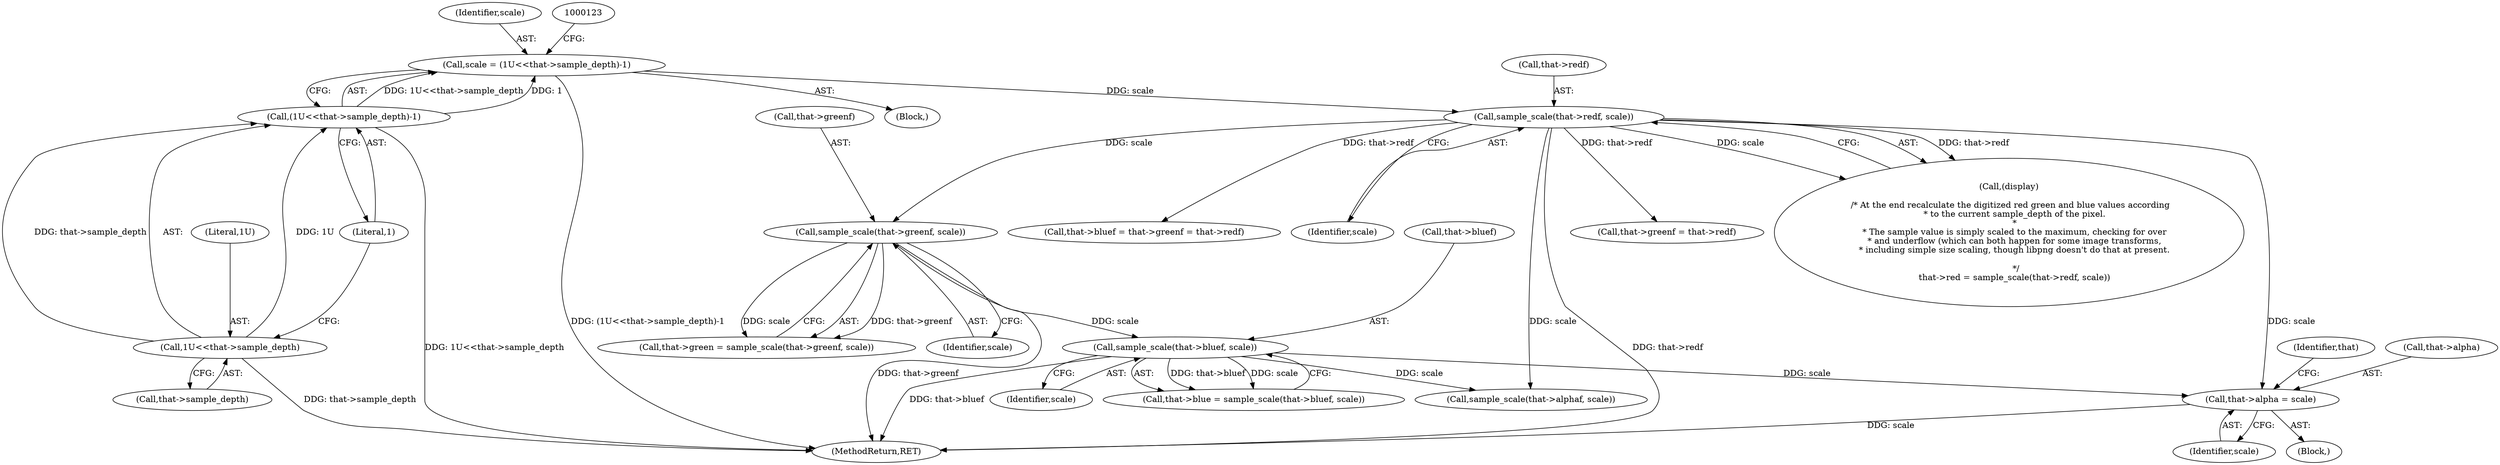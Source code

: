 digraph "1_Android_9d4853418ab2f754c2b63e091c29c5529b8b86ca_57@pointer" {
"1000276" [label="(Call,that->alpha = scale)"];
"1000167" [label="(Call,sample_scale(that->bluef, scale))"];
"1000158" [label="(Call,sample_scale(that->greenf, scale))"];
"1000127" [label="(Call,sample_scale(that->redf, scale))"];
"1000112" [label="(Call,scale = (1U<<that->sample_depth)-1)"];
"1000114" [label="(Call,(1U<<that->sample_depth)-1)"];
"1000115" [label="(Call,1U<<that->sample_depth)"];
"1000283" [label="(Identifier,that)"];
"1000116" [label="(Literal,1U)"];
"1000254" [label="(Call,sample_scale(that->alphaf, scale))"];
"1000275" [label="(Block,)"];
"1000280" [label="(Identifier,scale)"];
"1000128" [label="(Call,that->redf)"];
"1000114" [label="(Call,(1U<<that->sample_depth)-1)"];
"1000291" [label="(MethodReturn,RET)"];
"1000168" [label="(Call,that->bluef)"];
"1000277" [label="(Call,that->alpha)"];
"1000115" [label="(Call,1U<<that->sample_depth)"];
"1000159" [label="(Call,that->greenf)"];
"1000120" [label="(Literal,1)"];
"1000110" [label="(Block,)"];
"1000162" [label="(Identifier,scale)"];
"1000219" [label="(Call,that->greenf = that->redf)"];
"1000171" [label="(Identifier,scale)"];
"1000127" [label="(Call,sample_scale(that->redf, scale))"];
"1000117" [label="(Call,that->sample_depth)"];
"1000121" [label="(Call,(display)\n\n /* At the end recalculate the digitized red green and blue values according\n    * to the current sample_depth of the pixel.\n    *\n    * The sample value is simply scaled to the maximum, checking for over\n    * and underflow (which can both happen for some image transforms,\n    * including simple size scaling, though libpng doesn't do that at present.\n\n     */\n    that->red = sample_scale(that->redf, scale))"];
"1000112" [label="(Call,scale = (1U<<that->sample_depth)-1)"];
"1000215" [label="(Call,that->bluef = that->greenf = that->redf)"];
"1000158" [label="(Call,sample_scale(that->greenf, scale))"];
"1000163" [label="(Call,that->blue = sample_scale(that->bluef, scale))"];
"1000113" [label="(Identifier,scale)"];
"1000154" [label="(Call,that->green = sample_scale(that->greenf, scale))"];
"1000131" [label="(Identifier,scale)"];
"1000167" [label="(Call,sample_scale(that->bluef, scale))"];
"1000276" [label="(Call,that->alpha = scale)"];
"1000276" -> "1000275"  [label="AST: "];
"1000276" -> "1000280"  [label="CFG: "];
"1000277" -> "1000276"  [label="AST: "];
"1000280" -> "1000276"  [label="AST: "];
"1000283" -> "1000276"  [label="CFG: "];
"1000276" -> "1000291"  [label="DDG: scale"];
"1000167" -> "1000276"  [label="DDG: scale"];
"1000127" -> "1000276"  [label="DDG: scale"];
"1000167" -> "1000163"  [label="AST: "];
"1000167" -> "1000171"  [label="CFG: "];
"1000168" -> "1000167"  [label="AST: "];
"1000171" -> "1000167"  [label="AST: "];
"1000163" -> "1000167"  [label="CFG: "];
"1000167" -> "1000291"  [label="DDG: that->bluef"];
"1000167" -> "1000163"  [label="DDG: that->bluef"];
"1000167" -> "1000163"  [label="DDG: scale"];
"1000158" -> "1000167"  [label="DDG: scale"];
"1000167" -> "1000254"  [label="DDG: scale"];
"1000158" -> "1000154"  [label="AST: "];
"1000158" -> "1000162"  [label="CFG: "];
"1000159" -> "1000158"  [label="AST: "];
"1000162" -> "1000158"  [label="AST: "];
"1000154" -> "1000158"  [label="CFG: "];
"1000158" -> "1000291"  [label="DDG: that->greenf"];
"1000158" -> "1000154"  [label="DDG: that->greenf"];
"1000158" -> "1000154"  [label="DDG: scale"];
"1000127" -> "1000158"  [label="DDG: scale"];
"1000127" -> "1000121"  [label="AST: "];
"1000127" -> "1000131"  [label="CFG: "];
"1000128" -> "1000127"  [label="AST: "];
"1000131" -> "1000127"  [label="AST: "];
"1000121" -> "1000127"  [label="CFG: "];
"1000127" -> "1000291"  [label="DDG: that->redf"];
"1000127" -> "1000121"  [label="DDG: that->redf"];
"1000127" -> "1000121"  [label="DDG: scale"];
"1000112" -> "1000127"  [label="DDG: scale"];
"1000127" -> "1000215"  [label="DDG: that->redf"];
"1000127" -> "1000219"  [label="DDG: that->redf"];
"1000127" -> "1000254"  [label="DDG: scale"];
"1000112" -> "1000110"  [label="AST: "];
"1000112" -> "1000114"  [label="CFG: "];
"1000113" -> "1000112"  [label="AST: "];
"1000114" -> "1000112"  [label="AST: "];
"1000123" -> "1000112"  [label="CFG: "];
"1000112" -> "1000291"  [label="DDG: (1U<<that->sample_depth)-1"];
"1000114" -> "1000112"  [label="DDG: 1U<<that->sample_depth"];
"1000114" -> "1000112"  [label="DDG: 1"];
"1000114" -> "1000120"  [label="CFG: "];
"1000115" -> "1000114"  [label="AST: "];
"1000120" -> "1000114"  [label="AST: "];
"1000114" -> "1000291"  [label="DDG: 1U<<that->sample_depth"];
"1000115" -> "1000114"  [label="DDG: 1U"];
"1000115" -> "1000114"  [label="DDG: that->sample_depth"];
"1000115" -> "1000117"  [label="CFG: "];
"1000116" -> "1000115"  [label="AST: "];
"1000117" -> "1000115"  [label="AST: "];
"1000120" -> "1000115"  [label="CFG: "];
"1000115" -> "1000291"  [label="DDG: that->sample_depth"];
}
